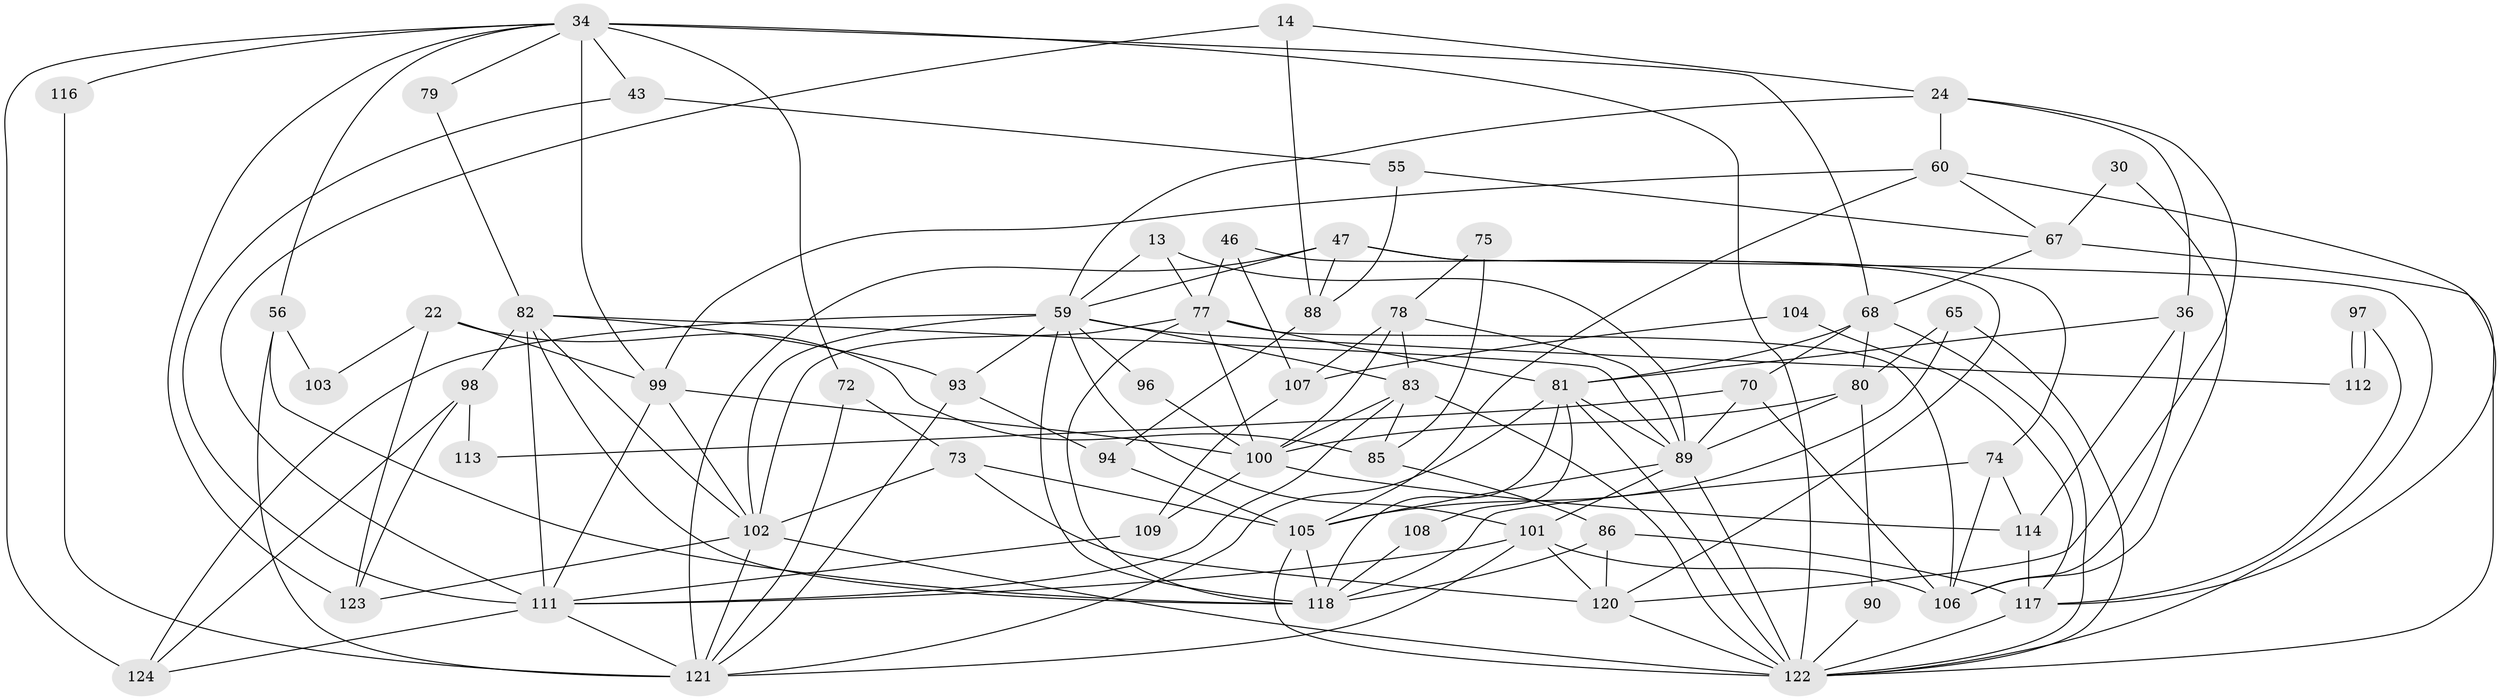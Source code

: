 // original degree distribution, {2: 0.14516129032258066, 3: 0.25, 5: 0.21774193548387097, 4: 0.25806451612903225, 6: 0.08064516129032258, 7: 0.03225806451612903, 8: 0.016129032258064516}
// Generated by graph-tools (version 1.1) at 2025/51/03/09/25 04:51:03]
// undirected, 62 vertices, 150 edges
graph export_dot {
graph [start="1"]
  node [color=gray90,style=filled];
  13;
  14;
  22;
  24;
  30;
  34 [super="+20+28"];
  36;
  43;
  46;
  47;
  55;
  56;
  59 [super="+41+58"];
  60 [super="+15"];
  65;
  67;
  68 [super="+18"];
  70;
  72;
  73 [super="+57"];
  74;
  75;
  77 [super="+4+9"];
  78;
  79;
  80 [super="+63"];
  81 [super="+54"];
  82 [super="+35+64"];
  83 [super="+62"];
  85;
  86;
  88 [super="+87"];
  89 [super="+66"];
  90;
  93;
  94;
  96;
  97;
  98;
  99 [super="+25"];
  100 [super="+29"];
  101 [super="+38+92"];
  102 [super="+17+16+26"];
  103;
  104;
  105 [super="+21+53"];
  106 [super="+5+71"];
  107 [super="+27"];
  108;
  109;
  111 [super="+84+44"];
  112;
  113;
  114;
  116;
  117 [super="+91"];
  118 [super="+51+52+76"];
  120 [super="+119"];
  121 [super="+45+6+8"];
  122 [super="+32+37+110+115"];
  123;
  124;
  13 -- 89;
  13 -- 77;
  13 -- 59;
  14 -- 111 [weight=2];
  14 -- 24;
  14 -- 88 [weight=2];
  22 -- 99;
  22 -- 85;
  22 -- 103;
  22 -- 123;
  24 -- 36;
  24 -- 60;
  24 -- 120;
  24 -- 59;
  30 -- 67;
  30 -- 106;
  34 -- 56;
  34 -- 68 [weight=2];
  34 -- 116;
  34 -- 123;
  34 -- 99 [weight=2];
  34 -- 72;
  34 -- 43;
  34 -- 79;
  34 -- 124;
  34 -- 122 [weight=2];
  36 -- 114;
  36 -- 106;
  36 -- 81;
  43 -- 55;
  43 -- 111;
  46 -- 107;
  46 -- 77;
  46 -- 120;
  47 -- 121;
  47 -- 74;
  47 -- 88;
  47 -- 122;
  47 -- 59;
  55 -- 67;
  55 -- 88;
  56 -- 103;
  56 -- 121;
  56 -- 118;
  59 -- 93 [weight=2];
  59 -- 101 [weight=2];
  59 -- 118 [weight=2];
  59 -- 112;
  59 -- 124;
  59 -- 96;
  59 -- 102;
  59 -- 83;
  60 -- 99;
  60 -- 67;
  60 -- 105;
  60 -- 117;
  65 -- 105;
  65 -- 80;
  65 -- 122;
  67 -- 122 [weight=2];
  67 -- 68;
  68 -- 70;
  68 -- 122;
  68 -- 80;
  68 -- 81;
  70 -- 106 [weight=2];
  70 -- 113;
  70 -- 89 [weight=2];
  72 -- 121;
  72 -- 73;
  73 -- 105 [weight=3];
  73 -- 120 [weight=2];
  73 -- 102;
  74 -- 114;
  74 -- 118;
  74 -- 106;
  75 -- 78;
  75 -- 85;
  77 -- 81;
  77 -- 100 [weight=2];
  77 -- 118 [weight=2];
  77 -- 106 [weight=2];
  77 -- 102;
  78 -- 83;
  78 -- 89;
  78 -- 107 [weight=2];
  78 -- 100;
  79 -- 82;
  80 -- 89;
  80 -- 90;
  80 -- 100;
  81 -- 108;
  81 -- 122;
  81 -- 121;
  81 -- 118;
  81 -- 89;
  82 -- 98;
  82 -- 111 [weight=3];
  82 -- 102 [weight=2];
  82 -- 93;
  82 -- 118 [weight=2];
  82 -- 89;
  83 -- 100 [weight=3];
  83 -- 111;
  83 -- 85;
  83 -- 122;
  85 -- 86;
  86 -- 117;
  86 -- 120;
  86 -- 118;
  88 -- 94;
  89 -- 122 [weight=2];
  89 -- 101;
  89 -- 105;
  90 -- 122;
  93 -- 94;
  93 -- 121;
  94 -- 105;
  96 -- 100;
  97 -- 112;
  97 -- 112;
  97 -- 117;
  98 -- 123;
  98 -- 124;
  98 -- 113;
  99 -- 100;
  99 -- 111;
  99 -- 102;
  100 -- 109 [weight=2];
  100 -- 114;
  101 -- 120 [weight=2];
  101 -- 121;
  101 -- 111 [weight=2];
  101 -- 106 [weight=2];
  102 -- 122 [weight=3];
  102 -- 123;
  102 -- 121;
  104 -- 107;
  104 -- 117;
  105 -- 118 [weight=2];
  105 -- 122;
  107 -- 109;
  108 -- 118;
  109 -- 111;
  111 -- 124;
  111 -- 121 [weight=2];
  114 -- 117;
  116 -- 121;
  117 -- 122 [weight=2];
  120 -- 122 [weight=2];
}
